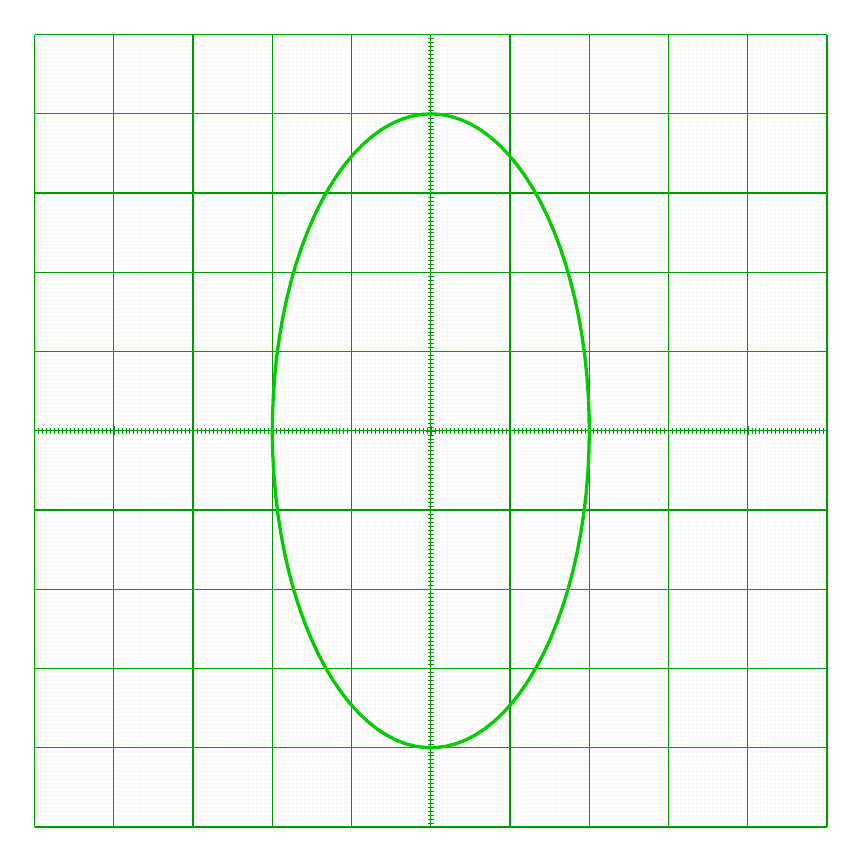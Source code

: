 % !TeX program = lualatex
% !TeX encoding = utf8
% !TeX spellcheck = uk_UA
% !TeX root =../LabWork.tex

\begin{tikzpicture}[scale=0.75]

\begin{axis}[%
% === Налаштування сітки ===
				grid = both,
				major grid style={line width=.6pt,draw=green!60!black},
				minor tick num = 19,
				minor grid style = {line width=.1pt,draw=gray!5},
				% === Налаштування положення координатних осей ===
				axis lines = middle,
				axis line style={-, green!60!black},
                every x tick/.style={green!60!black},
                every y tick/.style={green!60!black},
width=15cm,
height=15cm,
%scale only axis,
%enlargelimits=false,
%line join=round,
%% === Налаштування сітки ===
				% === Вибір підписів шкали для відображення ===
xticklabel=\empty,
yticklabel=\empty,
extra x ticks={-5,...,5},
extra y ticks={-5,...,5},
xmin = -5,
xmax = 5,
ymin = -5,
ymax = 5,
trig format plots=rad,
]

\addplot[samples=100, mark=none, green!80!black, ultra thick, domain=0:2*pi,] ({2*sin(x)}, {4*cos(x)});
\end{axis}
\end{tikzpicture}%